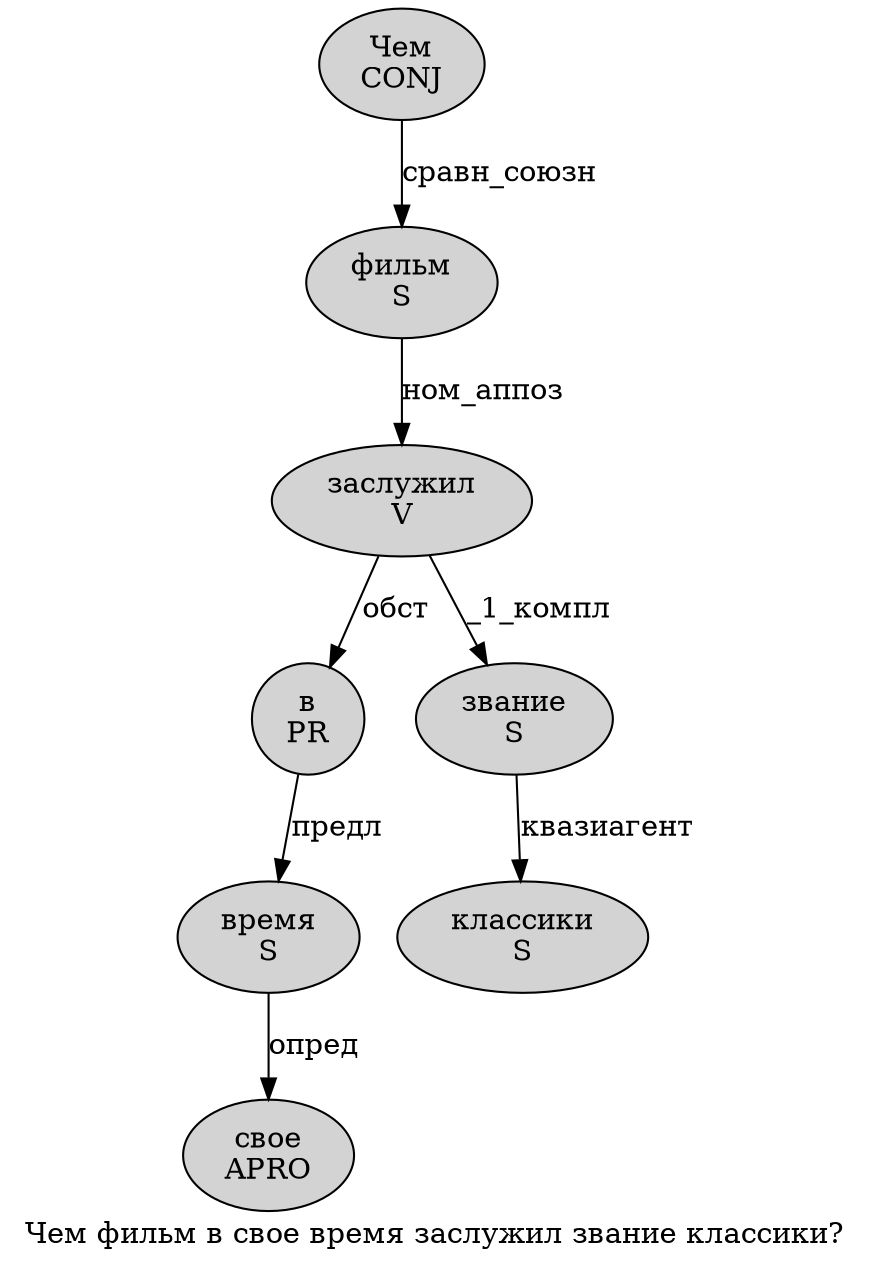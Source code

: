 digraph SENTENCE_3874 {
	graph [label="Чем фильм в свое время заслужил звание классики?"]
	node [style=filled]
		0 [label="Чем
CONJ" color="" fillcolor=lightgray penwidth=1 shape=ellipse]
		1 [label="фильм
S" color="" fillcolor=lightgray penwidth=1 shape=ellipse]
		2 [label="в
PR" color="" fillcolor=lightgray penwidth=1 shape=ellipse]
		3 [label="свое
APRO" color="" fillcolor=lightgray penwidth=1 shape=ellipse]
		4 [label="время
S" color="" fillcolor=lightgray penwidth=1 shape=ellipse]
		5 [label="заслужил
V" color="" fillcolor=lightgray penwidth=1 shape=ellipse]
		6 [label="звание
S" color="" fillcolor=lightgray penwidth=1 shape=ellipse]
		7 [label="классики
S" color="" fillcolor=lightgray penwidth=1 shape=ellipse]
			4 -> 3 [label="опред"]
			6 -> 7 [label="квазиагент"]
			1 -> 5 [label="ном_аппоз"]
			5 -> 2 [label="обст"]
			5 -> 6 [label="_1_компл"]
			2 -> 4 [label="предл"]
			0 -> 1 [label="сравн_союзн"]
}